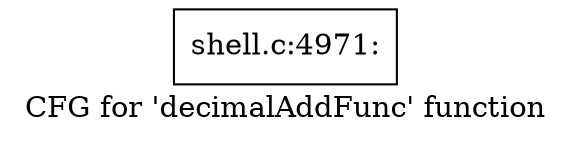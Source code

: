 digraph "CFG for 'decimalAddFunc' function" {
	label="CFG for 'decimalAddFunc' function";

	Node0x56027697c510 [shape=record,label="{shell.c:4971:}"];
}
